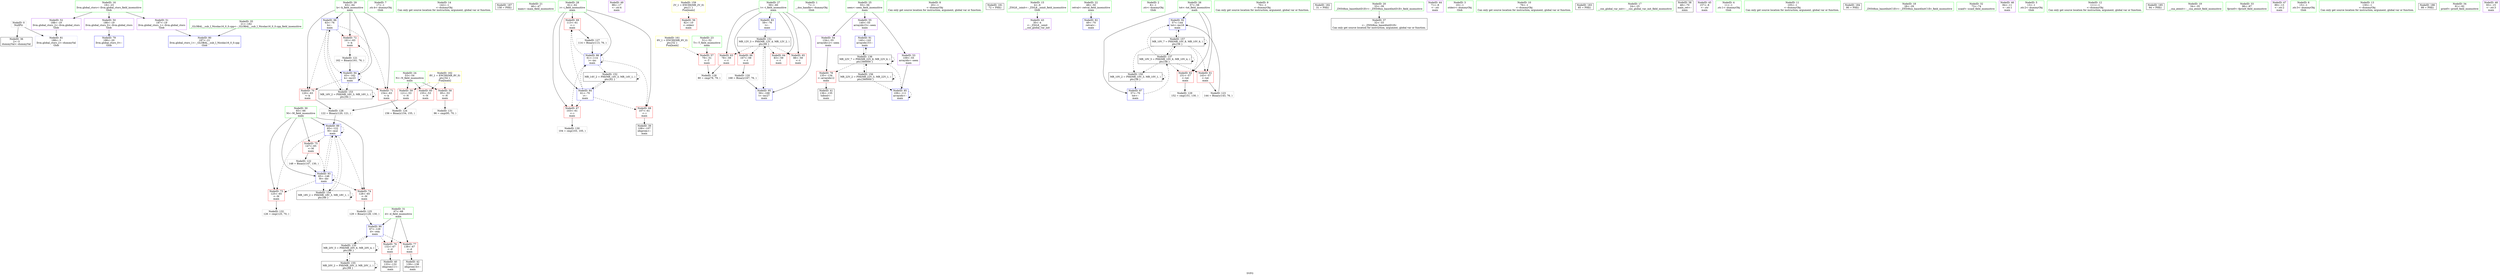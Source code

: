 digraph "SVFG" {
	label="SVFG";

	Node0x557e2f3df930 [shape=record,color=grey,label="{NodeID: 0\nNullPtr}"];
	Node0x557e2f3df930 -> Node0x557e2f3fa1e0[style=solid];
	Node0x557e2f3df930 -> Node0x557e2f3fd780[style=solid];
	Node0x557e2f3fdf00 [shape=record,color=blue,label="{NodeID: 90\n67\<--129\nd\<--rem\nmain\n}"];
	Node0x557e2f3fdf00 -> Node0x557e2f3fd310[style=dashed];
	Node0x557e2f3fdf00 -> Node0x557e2f3fd3e0[style=dashed];
	Node0x557e2f3fdf00 -> Node0x557e2f405e30[style=dashed];
	Node0x557e2f3e0800 [shape=record,color=green,label="{NodeID: 7\n17\<--1\n.str.4\<--dummyObj\nGlob }"];
	Node0x557e2f3dff50 [shape=record,color=green,label="{NodeID: 14\n142\<--1\n\<--dummyObj\nCan only get source location for instruction, argument, global var or function.}"];
	Node0x557e2f4186e0 [shape=record,color=black,label="{NodeID: 187\n158 = PHI()\n}"];
	Node0x557e2f3f95b0 [shape=record,color=green,label="{NodeID: 21\n46\<--47\nmain\<--main_field_insensitive\n}"];
	Node0x557e2f3f9b60 [shape=record,color=green,label="{NodeID: 28\n61\<--62\ni\<--i_field_insensitive\nmain\n}"];
	Node0x557e2f3f9b60 -> Node0x557e2f3fcbc0[style=solid];
	Node0x557e2f3f9b60 -> Node0x557e2f3fcc90[style=solid];
	Node0x557e2f3f9b60 -> Node0x557e2f3fcd60[style=solid];
	Node0x557e2f3f9b60 -> Node0x557e2f3fda20[style=solid];
	Node0x557e2f3f9b60 -> Node0x557e2f3fdbc0[style=solid];
	Node0x557e2f3fa110 [shape=record,color=green,label="{NodeID: 35\n21\<--182\n_GLOBAL__sub_I_Nicolas16_0_0.cpp\<--_GLOBAL__sub_I_Nicolas16_0_0.cpp_field_insensitive\n}"];
	Node0x557e2f3fa110 -> Node0x557e2f3fd680[style=solid];
	Node0x557e2f400540 [shape=record,color=grey,label="{NodeID: 125\n129 = Binary(128, 130, )\n}"];
	Node0x557e2f400540 -> Node0x557e2f3fdf00[style=solid];
	Node0x557e2f3fa6c0 [shape=record,color=black,label="{NodeID: 42\n139\<--138\nidxprom14\<--\nmain\n}"];
	Node0x557e2f3fb6c0 [shape=record,color=grey,label="{NodeID: 132\n126 = cmp(125, 70, )\n}"];
	Node0x557e2f3fbc90 [shape=record,color=purple,label="{NodeID: 49\n98\<--17\n\<--.str.4\nmain\n}"];
	Node0x557e2f3fc2d0 [shape=record,color=red,label="{NodeID: 56\n82\<--10\n\<--stderr\nmain\n}"];
	Node0x557e2f3fc880 [shape=record,color=red,label="{NodeID: 63\n78\<--59\n\<--t\nmain\n}"];
	Node0x557e2f3fc880 -> Node0x557e2f4009c0[style=solid];
	Node0x557e2f40b830 [shape=record,color=black,label="{NodeID: 153\nMR_16V_2 = PHI(MR_16V_3, MR_16V_1, )\npts\{64 \}\n}"];
	Node0x557e2f40b830 -> Node0x557e2f3fdd60[style=dashed];
	Node0x557e2f40b830 -> Node0x557e2f40b830[style=dashed];
	Node0x557e2f3fce30 [shape=record,color=red,label="{NodeID: 70\n120\<--63\n\<--k\nmain\n}"];
	Node0x557e2f3fce30 -> Node0x557e2f4006c0[style=solid];
	Node0x557e2f3fd3e0 [shape=record,color=red,label="{NodeID: 77\n138\<--67\n\<--d\nmain\n}"];
	Node0x557e2f3fd3e0 -> Node0x557e2f3fa6c0[style=solid];
	Node0x557e2f3fda20 [shape=record,color=blue,label="{NodeID: 84\n61\<--70\ni\<--\nmain\n}"];
	Node0x557e2f3fda20 -> Node0x557e2f3fcbc0[style=dashed];
	Node0x557e2f3fda20 -> Node0x557e2f3fcc90[style=dashed];
	Node0x557e2f3fda20 -> Node0x557e2f3fcd60[style=dashed];
	Node0x557e2f3fda20 -> Node0x557e2f3fdbc0[style=dashed];
	Node0x557e2f3fda20 -> Node0x557e2f40b330[style=dashed];
	Node0x557e2f3dea40 [shape=record,color=green,label="{NodeID: 1\n7\<--1\n__dso_handle\<--dummyObj\nGlob }"];
	Node0x557e2f3fdfd0 [shape=record,color=blue,label="{NodeID: 91\n140\<--142\narrayidx15\<--\nmain\n}"];
	Node0x557e2f3fdfd0 -> Node0x557e2f406330[style=dashed];
	Node0x557e2f3e0890 [shape=record,color=green,label="{NodeID: 8\n20\<--1\n\<--dummyObj\nCan only get source location for instruction, argument, global var or function.}"];
	Node0x557e2f24d6c0 [shape=record,color=black,label="{NodeID: 181\n72 = PHI()\n}"];
	Node0x557e2f3f9150 [shape=record,color=green,label="{NodeID: 15\n4\<--6\n_ZStL8__ioinit\<--_ZStL8__ioinit_field_insensitive\nGlob }"];
	Node0x557e2f3f9150 -> Node0x557e2f3fa790[style=solid];
	Node0x557e2f3f9680 [shape=record,color=green,label="{NodeID: 22\n49\<--50\nretval\<--retval_field_insensitive\nmain\n}"];
	Node0x557e2f3f9680 -> Node0x557e2f3fd880[style=solid];
	Node0x557e2f3f9c30 [shape=record,color=green,label="{NodeID: 29\n63\<--64\nk\<--k_field_insensitive\nmain\n}"];
	Node0x557e2f3f9c30 -> Node0x557e2f3fce30[style=solid];
	Node0x557e2f3f9c30 -> Node0x557e2f3fcf00[style=solid];
	Node0x557e2f3f9c30 -> Node0x557e2f3fcfd0[style=solid];
	Node0x557e2f3f9c30 -> Node0x557e2f3fdd60[style=solid];
	Node0x557e2f3f9c30 -> Node0x557e2f3fe240[style=solid];
	Node0x557e2f3fa1e0 [shape=record,color=black,label="{NodeID: 36\n2\<--3\ndummyVal\<--dummyVal\n}"];
	Node0x557e2f4006c0 [shape=record,color=grey,label="{NodeID: 126\n122 = Binary(120, 121, )\n}"];
	Node0x557e2f4006c0 -> Node0x557e2f3fde30[style=solid];
	Node0x557e2f3fa790 [shape=record,color=purple,label="{NodeID: 43\n30\<--4\n\<--_ZStL8__ioinit\n__cxx_global_var_init\n}"];
	Node0x557e2f3fbd60 [shape=record,color=purple,label="{NodeID: 50\n186\<--19\nllvm.global_ctors_0\<--llvm.global_ctors\nGlob }"];
	Node0x557e2f3fbd60 -> Node0x557e2f3fd580[style=solid];
	Node0x557e2f3fc3a0 [shape=record,color=red,label="{NodeID: 57\n79\<--51\n\<--T\nmain\n}"];
	Node0x557e2f3fc3a0 -> Node0x557e2f4009c0[style=solid];
	Node0x557e2f3fc950 [shape=record,color=red,label="{NodeID: 64\n83\<--59\n\<--t\nmain\n}"];
	Node0x557e2f40bd30 [shape=record,color=black,label="{NodeID: 154\nMR_18V_2 = PHI(MR_18V_3, MR_18V_1, )\npts\{66 \}\n}"];
	Node0x557e2f40bd30 -> Node0x557e2f3fde30[style=dashed];
	Node0x557e2f40bd30 -> Node0x557e2f40bd30[style=dashed];
	Node0x557e2f3fcf00 [shape=record,color=red,label="{NodeID: 71\n154\<--63\n\<--k\nmain\n}"];
	Node0x557e2f3fcf00 -> Node0x557e2f4003c0[style=solid];
	Node0x557e2f40e230 [shape=record,color=yellow,style=double,label="{NodeID: 161\n6V_1 = ENCHI(MR_6V_0)\npts\{52 \}\nFun[main]}"];
	Node0x557e2f40e230 -> Node0x557e2f3fc3a0[style=dashed];
	Node0x557e2f3fd4b0 [shape=record,color=red,label="{NodeID: 78\n135\<--134\n\<--arrayidx12\nmain\n}"];
	Node0x557e2f3fd4b0 -> Node0x557e2f3fa5f0[style=solid];
	Node0x557e2f3fdaf0 [shape=record,color=blue,label="{NodeID: 85\n109\<--111\narrayidx\<--\nmain\n}"];
	Node0x557e2f3fdaf0 -> Node0x557e2f3fdaf0[style=dashed];
	Node0x557e2f3fdaf0 -> Node0x557e2f406330[style=dashed];
	Node0x557e2f3e0110 [shape=record,color=green,label="{NodeID: 2\n8\<--1\n.str\<--dummyObj\nGlob }"];
	Node0x557e2f3fe0a0 [shape=record,color=blue,label="{NodeID: 92\n57\<--144\ntot\<--inc16\nmain\n}"];
	Node0x557e2f3fe0a0 -> Node0x557e2f40cc30[style=dashed];
	Node0x557e2f3e1090 [shape=record,color=green,label="{NodeID: 9\n70\<--1\n\<--dummyObj\nCan only get source location for instruction, argument, global var or function.}"];
	Node0x557e2f417b80 [shape=record,color=black,label="{NodeID: 182\n31 = PHI()\n}"];
	Node0x557e2f3f91e0 [shape=record,color=green,label="{NodeID: 16\n19\<--23\nllvm.global_ctors\<--llvm.global_ctors_field_insensitive\nGlob }"];
	Node0x557e2f3f91e0 -> Node0x557e2f3fbd60[style=solid];
	Node0x557e2f3f91e0 -> Node0x557e2f3fbe60[style=solid];
	Node0x557e2f3f91e0 -> Node0x557e2f3fbf60[style=solid];
	Node0x557e2f3f9750 [shape=record,color=green,label="{NodeID: 23\n51\<--52\nT\<--T_field_insensitive\nmain\n}"];
	Node0x557e2f3f9750 -> Node0x557e2f3fc3a0[style=solid];
	Node0x557e2f3f9d00 [shape=record,color=green,label="{NodeID: 30\n65\<--66\nM\<--M_field_insensitive\nmain\n}"];
	Node0x557e2f3f9d00 -> Node0x557e2f3fd0a0[style=solid];
	Node0x557e2f3f9d00 -> Node0x557e2f3fd170[style=solid];
	Node0x557e2f3f9d00 -> Node0x557e2f3fd240[style=solid];
	Node0x557e2f3f9d00 -> Node0x557e2f3fde30[style=solid];
	Node0x557e2f3f9d00 -> Node0x557e2f3fe170[style=solid];
	Node0x557e2f3ffdc0 [shape=record,color=grey,label="{NodeID: 120\n168 = Binary(167, 76, )\n}"];
	Node0x557e2f3ffdc0 -> Node0x557e2f3fe310[style=solid];
	Node0x557e2f3fa2b0 [shape=record,color=black,label="{NodeID: 37\n32\<--33\n\<--_ZNSt8ios_base4InitD1Ev\nCan only get source location for instruction, argument, global var or function.}"];
	Node0x557e2f400840 [shape=record,color=grey,label="{NodeID: 127\n114 = Binary(113, 76, )\n}"];
	Node0x557e2f400840 -> Node0x557e2f3fdbc0[style=solid];
	Node0x557e2f3fa860 [shape=record,color=purple,label="{NodeID: 44\n71\<--8\n\<--.str\nmain\n}"];
	Node0x557e2f3fbe60 [shape=record,color=purple,label="{NodeID: 51\n187\<--19\nllvm.global_ctors_1\<--llvm.global_ctors\nGlob }"];
	Node0x557e2f3fbe60 -> Node0x557e2f3fd680[style=solid];
	Node0x557e2f3fc470 [shape=record,color=red,label="{NodeID: 58\n95\<--53\n\<--N\nmain\n}"];
	Node0x557e2f3fc470 -> Node0x557e2f3fb540[style=solid];
	Node0x557e2f3fca20 [shape=record,color=red,label="{NodeID: 65\n88\<--59\n\<--t\nmain\n}"];
	Node0x557e2f40c230 [shape=record,color=black,label="{NodeID: 155\nMR_20V_2 = PHI(MR_20V_3, MR_20V_1, )\npts\{68 \}\n}"];
	Node0x557e2f40c230 -> Node0x557e2f405e30[style=dashed];
	Node0x557e2f40c230 -> Node0x557e2f40c230[style=dashed];
	Node0x557e2f3fcfd0 [shape=record,color=red,label="{NodeID: 72\n161\<--63\n\<--k\nmain\n}"];
	Node0x557e2f3fcfd0 -> Node0x557e2f3fff40[style=solid];
	Node0x557e2f40e310 [shape=record,color=yellow,style=double,label="{NodeID: 162\n8V_1 = ENCHI(MR_8V_0)\npts\{54 \}\nFun[main]}"];
	Node0x557e2f40e310 -> Node0x557e2f3fc470[style=dashed];
	Node0x557e2f40e310 -> Node0x557e2f3fc540[style=dashed];
	Node0x557e2f40e310 -> Node0x557e2f3fc610[style=dashed];
	Node0x557e2f3fd580 [shape=record,color=blue,label="{NodeID: 79\n186\<--20\nllvm.global_ctors_0\<--\nGlob }"];
	Node0x557e2f3fdbc0 [shape=record,color=blue,label="{NodeID: 86\n61\<--114\ni\<--inc\nmain\n}"];
	Node0x557e2f3fdbc0 -> Node0x557e2f3fcbc0[style=dashed];
	Node0x557e2f3fdbc0 -> Node0x557e2f3fcc90[style=dashed];
	Node0x557e2f3fdbc0 -> Node0x557e2f3fcd60[style=dashed];
	Node0x557e2f3fdbc0 -> Node0x557e2f3fdbc0[style=dashed];
	Node0x557e2f3fdbc0 -> Node0x557e2f40b330[style=dashed];
	Node0x557e2f3dfc50 [shape=record,color=green,label="{NodeID: 3\n10\<--1\nstderr\<--dummyObj\nGlob }"];
	Node0x557e2f3fe170 [shape=record,color=blue,label="{NodeID: 93\n65\<--148\nM\<--div\nmain\n}"];
	Node0x557e2f3fe170 -> Node0x557e2f3fd0a0[style=dashed];
	Node0x557e2f3fe170 -> Node0x557e2f3fd170[style=dashed];
	Node0x557e2f3fe170 -> Node0x557e2f3fd240[style=dashed];
	Node0x557e2f3fe170 -> Node0x557e2f3fde30[style=dashed];
	Node0x557e2f3fe170 -> Node0x557e2f3fe170[style=dashed];
	Node0x557e2f3fe170 -> Node0x557e2f40bd30[style=dashed];
	Node0x557e2f3e1160 [shape=record,color=green,label="{NodeID: 10\n76\<--1\n\<--dummyObj\nCan only get source location for instruction, argument, global var or function.}"];
	Node0x557e2f417c80 [shape=record,color=black,label="{NodeID: 183\n85 = PHI()\n}"];
	Node0x557e2f3f9270 [shape=record,color=green,label="{NodeID: 17\n24\<--25\n__cxx_global_var_init\<--__cxx_global_var_init_field_insensitive\n}"];
	Node0x557e2f3f9820 [shape=record,color=green,label="{NodeID: 24\n53\<--54\nN\<--N_field_insensitive\nmain\n}"];
	Node0x557e2f3f9820 -> Node0x557e2f3fc470[style=solid];
	Node0x557e2f3f9820 -> Node0x557e2f3fc540[style=solid];
	Node0x557e2f3f9820 -> Node0x557e2f3fc610[style=solid];
	Node0x557e2f3f9dd0 [shape=record,color=green,label="{NodeID: 31\n67\<--68\nd\<--d_field_insensitive\nmain\n}"];
	Node0x557e2f3f9dd0 -> Node0x557e2f3fd310[style=solid];
	Node0x557e2f3f9dd0 -> Node0x557e2f3fd3e0[style=solid];
	Node0x557e2f3f9dd0 -> Node0x557e2f3fdf00[style=solid];
	Node0x557e2f3fff40 [shape=record,color=grey,label="{NodeID: 121\n162 = Binary(161, 76, )\n}"];
	Node0x557e2f3fff40 -> Node0x557e2f3fe240[style=solid];
	Node0x557e2f3fa380 [shape=record,color=black,label="{NodeID: 38\n48\<--70\nmain_ret\<--\nmain\n}"];
	Node0x557e2f4009c0 [shape=record,color=grey,label="{NodeID: 128\n80 = cmp(78, 79, )\n}"];
	Node0x557e2f3fa930 [shape=record,color=purple,label="{NodeID: 45\n157\<--8\n\<--.str\nmain\n}"];
	Node0x557e2f405e30 [shape=record,color=black,label="{NodeID: 135\nMR_20V_5 = PHI(MR_20V_6, MR_20V_4, )\npts\{68 \}\n}"];
	Node0x557e2f405e30 -> Node0x557e2f3fdf00[style=dashed];
	Node0x557e2f405e30 -> Node0x557e2f405e30[style=dashed];
	Node0x557e2f405e30 -> Node0x557e2f40c230[style=dashed];
	Node0x557e2f3fbf60 [shape=record,color=purple,label="{NodeID: 52\n188\<--19\nllvm.global_ctors_2\<--llvm.global_ctors\nGlob }"];
	Node0x557e2f3fbf60 -> Node0x557e2f3fd780[style=solid];
	Node0x557e2f3fc540 [shape=record,color=red,label="{NodeID: 59\n121\<--53\n\<--N\nmain\n}"];
	Node0x557e2f3fc540 -> Node0x557e2f4006c0[style=solid];
	Node0x557e2f3fcaf0 [shape=record,color=red,label="{NodeID: 66\n167\<--59\n\<--t\nmain\n}"];
	Node0x557e2f3fcaf0 -> Node0x557e2f3ffdc0[style=solid];
	Node0x557e2f40c730 [shape=record,color=black,label="{NodeID: 156\nMR_22V_2 = PHI(MR_22V_3, MR_22V_1, )\npts\{560000 \}\n}"];
	Node0x557e2f40c730 -> Node0x557e2f3fdaf0[style=dashed];
	Node0x557e2f40c730 -> Node0x557e2f406330[style=dashed];
	Node0x557e2f40c730 -> Node0x557e2f40c730[style=dashed];
	Node0x557e2f3fd0a0 [shape=record,color=red,label="{NodeID: 73\n125\<--65\n\<--M\nmain\n}"];
	Node0x557e2f3fd0a0 -> Node0x557e2f3fb6c0[style=solid];
	Node0x557e2f3fd680 [shape=record,color=blue,label="{NodeID: 80\n187\<--21\nllvm.global_ctors_1\<--_GLOBAL__sub_I_Nicolas16_0_0.cpp\nGlob }"];
	Node0x557e2f3fdc90 [shape=record,color=blue,label="{NodeID: 87\n57\<--70\ntot\<--\nmain\n}"];
	Node0x557e2f3fdc90 -> Node0x557e2f406830[style=dashed];
	Node0x557e2f3e0640 [shape=record,color=green,label="{NodeID: 4\n11\<--1\n.str.1\<--dummyObj\nGlob }"];
	Node0x557e2f3fe240 [shape=record,color=blue,label="{NodeID: 94\n63\<--162\nk\<--inc23\nmain\n}"];
	Node0x557e2f3fe240 -> Node0x557e2f3fce30[style=dashed];
	Node0x557e2f3fe240 -> Node0x557e2f3fcf00[style=dashed];
	Node0x557e2f3fe240 -> Node0x557e2f3fcfd0[style=dashed];
	Node0x557e2f3fe240 -> Node0x557e2f3fe240[style=dashed];
	Node0x557e2f3fe240 -> Node0x557e2f40b830[style=dashed];
	Node0x557e2f3e1230 [shape=record,color=green,label="{NodeID: 11\n105\<--1\n\<--dummyObj\nCan only get source location for instruction, argument, global var or function.}"];
	Node0x557e2f417d80 [shape=record,color=black,label="{NodeID: 184\n90 = PHI()\n}"];
	Node0x557e2f3f9340 [shape=record,color=green,label="{NodeID: 18\n28\<--29\n_ZNSt8ios_base4InitC1Ev\<--_ZNSt8ios_base4InitC1Ev_field_insensitive\n}"];
	Node0x557e2f3f98f0 [shape=record,color=green,label="{NodeID: 25\n55\<--56\nseen\<--seen_field_insensitive\nmain\n}"];
	Node0x557e2f3f98f0 -> Node0x557e2f3fc060[style=solid];
	Node0x557e2f3f98f0 -> Node0x557e2f3fc130[style=solid];
	Node0x557e2f3f98f0 -> Node0x557e2f3fc200[style=solid];
	Node0x557e2f3f9ea0 [shape=record,color=green,label="{NodeID: 32\n73\<--74\nscanf\<--scanf_field_insensitive\n}"];
	Node0x557e2f4000c0 [shape=record,color=grey,label="{NodeID: 122\n148 = Binary(147, 130, )\n}"];
	Node0x557e2f4000c0 -> Node0x557e2f3fe170[style=solid];
	Node0x557e2f3fa450 [shape=record,color=black,label="{NodeID: 39\n108\<--107\nidxprom\<--\nmain\n}"];
	Node0x557e2f400b40 [shape=record,color=grey,label="{NodeID: 129\n152 = cmp(151, 130, )\n}"];
	Node0x557e2f3faa00 [shape=record,color=purple,label="{NodeID: 46\n84\<--11\n\<--.str.1\nmain\n}"];
	Node0x557e2f406330 [shape=record,color=black,label="{NodeID: 136\nMR_22V_7 = PHI(MR_22V_8, MR_22V_6, )\npts\{560000 \}\n}"];
	Node0x557e2f406330 -> Node0x557e2f3fd4b0[style=dashed];
	Node0x557e2f406330 -> Node0x557e2f3fdfd0[style=dashed];
	Node0x557e2f406330 -> Node0x557e2f406330[style=dashed];
	Node0x557e2f406330 -> Node0x557e2f40c730[style=dashed];
	Node0x557e2f3fc060 [shape=record,color=purple,label="{NodeID: 53\n109\<--55\narrayidx\<--seen\nmain\n}"];
	Node0x557e2f3fc060 -> Node0x557e2f3fdaf0[style=solid];
	Node0x557e2f3fc610 [shape=record,color=red,label="{NodeID: 60\n155\<--53\n\<--N\nmain\n}"];
	Node0x557e2f3fc610 -> Node0x557e2f4003c0[style=solid];
	Node0x557e2f40a930 [shape=record,color=black,label="{NodeID: 150\nMR_10V_2 = PHI(MR_10V_3, MR_10V_1, )\npts\{58 \}\n}"];
	Node0x557e2f40a930 -> Node0x557e2f3fdc90[style=dashed];
	Node0x557e2f40a930 -> Node0x557e2f40a930[style=dashed];
	Node0x557e2f3fcbc0 [shape=record,color=red,label="{NodeID: 67\n103\<--61\n\<--i\nmain\n}"];
	Node0x557e2f3fcbc0 -> Node0x557e2f3fb3c0[style=solid];
	Node0x557e2f40cc30 [shape=record,color=black,label="{NodeID: 157\nMR_10V_7 = PHI(MR_10V_8, MR_10V_6, )\npts\{58 \}\n}"];
	Node0x557e2f40cc30 -> Node0x557e2f3fc6e0[style=dashed];
	Node0x557e2f40cc30 -> Node0x557e2f3fc7b0[style=dashed];
	Node0x557e2f40cc30 -> Node0x557e2f3fe0a0[style=dashed];
	Node0x557e2f40cc30 -> Node0x557e2f406830[style=dashed];
	Node0x557e2f40cc30 -> Node0x557e2f40a930[style=dashed];
	Node0x557e2f40cc30 -> Node0x557e2f40cc30[style=dashed];
	Node0x557e2f3fd170 [shape=record,color=red,label="{NodeID: 74\n128\<--65\n\<--M\nmain\n}"];
	Node0x557e2f3fd170 -> Node0x557e2f400540[style=solid];
	Node0x557e2f3fd780 [shape=record,color=blue, style = dotted,label="{NodeID: 81\n188\<--3\nllvm.global_ctors_2\<--dummyVal\nGlob }"];
	Node0x557e2f3fdd60 [shape=record,color=blue,label="{NodeID: 88\n63\<--76\nk\<--\nmain\n}"];
	Node0x557e2f3fdd60 -> Node0x557e2f3fce30[style=dashed];
	Node0x557e2f3fdd60 -> Node0x557e2f3fcf00[style=dashed];
	Node0x557e2f3fdd60 -> Node0x557e2f3fcfd0[style=dashed];
	Node0x557e2f3fdd60 -> Node0x557e2f3fe240[style=dashed];
	Node0x557e2f3fdd60 -> Node0x557e2f40b830[style=dashed];
	Node0x557e2f3e0ed0 [shape=record,color=green,label="{NodeID: 5\n13\<--1\n.str.2\<--dummyObj\nGlob }"];
	Node0x557e2f3fe310 [shape=record,color=blue,label="{NodeID: 95\n59\<--168\nt\<--inc27\nmain\n}"];
	Node0x557e2f3fe310 -> Node0x557e2f40ae30[style=dashed];
	Node0x557e2f3dfdb0 [shape=record,color=green,label="{NodeID: 12\n111\<--1\n\<--dummyObj\nCan only get source location for instruction, argument, global var or function.}"];
	Node0x557e2f417e80 [shape=record,color=black,label="{NodeID: 185\n94 = PHI()\n}"];
	Node0x557e2f3f9410 [shape=record,color=green,label="{NodeID: 19\n34\<--35\n__cxa_atexit\<--__cxa_atexit_field_insensitive\n}"];
	Node0x557e2f3f99c0 [shape=record,color=green,label="{NodeID: 26\n57\<--58\ntot\<--tot_field_insensitive\nmain\n}"];
	Node0x557e2f3f99c0 -> Node0x557e2f3fc6e0[style=solid];
	Node0x557e2f3f99c0 -> Node0x557e2f3fc7b0[style=solid];
	Node0x557e2f3f99c0 -> Node0x557e2f3fdc90[style=solid];
	Node0x557e2f3f99c0 -> Node0x557e2f3fe0a0[style=solid];
	Node0x557e2f3f9f70 [shape=record,color=green,label="{NodeID: 33\n86\<--87\nfprintf\<--fprintf_field_insensitive\n}"];
	Node0x557e2f400240 [shape=record,color=grey,label="{NodeID: 123\n144 = Binary(143, 76, )\n}"];
	Node0x557e2f400240 -> Node0x557e2f3fe0a0[style=solid];
	Node0x557e2f3fa520 [shape=record,color=black,label="{NodeID: 40\n133\<--132\nidxprom11\<--\nmain\n}"];
	Node0x557e2f3fb3c0 [shape=record,color=grey,label="{NodeID: 130\n104 = cmp(103, 105, )\n}"];
	Node0x557e2f3faad0 [shape=record,color=purple,label="{NodeID: 47\n89\<--13\n\<--.str.2\nmain\n}"];
	Node0x557e2f406830 [shape=record,color=black,label="{NodeID: 137\nMR_10V_5 = PHI(MR_10V_6, MR_10V_4, )\npts\{58 \}\n}"];
	Node0x557e2f406830 -> Node0x557e2f3fc6e0[style=dashed];
	Node0x557e2f406830 -> Node0x557e2f3fc7b0[style=dashed];
	Node0x557e2f406830 -> Node0x557e2f3fe0a0[style=dashed];
	Node0x557e2f406830 -> Node0x557e2f406830[style=dashed];
	Node0x557e2f406830 -> Node0x557e2f40a930[style=dashed];
	Node0x557e2f406830 -> Node0x557e2f40cc30[style=dashed];
	Node0x557e2f3fc130 [shape=record,color=purple,label="{NodeID: 54\n134\<--55\narrayidx12\<--seen\nmain\n}"];
	Node0x557e2f3fc130 -> Node0x557e2f3fd4b0[style=solid];
	Node0x557e2f3fc6e0 [shape=record,color=red,label="{NodeID: 61\n143\<--57\n\<--tot\nmain\n}"];
	Node0x557e2f3fc6e0 -> Node0x557e2f400240[style=solid];
	Node0x557e2f40ae30 [shape=record,color=black,label="{NodeID: 151\nMR_12V_3 = PHI(MR_12V_4, MR_12V_2, )\npts\{60 \}\n}"];
	Node0x557e2f40ae30 -> Node0x557e2f3fc880[style=dashed];
	Node0x557e2f40ae30 -> Node0x557e2f3fc950[style=dashed];
	Node0x557e2f40ae30 -> Node0x557e2f3fca20[style=dashed];
	Node0x557e2f40ae30 -> Node0x557e2f3fcaf0[style=dashed];
	Node0x557e2f40ae30 -> Node0x557e2f3fe310[style=dashed];
	Node0x557e2f3fcc90 [shape=record,color=red,label="{NodeID: 68\n107\<--61\n\<--i\nmain\n}"];
	Node0x557e2f3fcc90 -> Node0x557e2f3fa450[style=solid];
	Node0x557e2f3fd240 [shape=record,color=red,label="{NodeID: 75\n147\<--65\n\<--M\nmain\n}"];
	Node0x557e2f3fd240 -> Node0x557e2f4000c0[style=solid];
	Node0x557e2f3fd880 [shape=record,color=blue,label="{NodeID: 82\n49\<--70\nretval\<--\nmain\n}"];
	Node0x557e2f3fde30 [shape=record,color=blue,label="{NodeID: 89\n65\<--122\nM\<--mul\nmain\n}"];
	Node0x557e2f3fde30 -> Node0x557e2f3fd0a0[style=dashed];
	Node0x557e2f3fde30 -> Node0x557e2f3fd170[style=dashed];
	Node0x557e2f3fde30 -> Node0x557e2f3fd240[style=dashed];
	Node0x557e2f3fde30 -> Node0x557e2f3fde30[style=dashed];
	Node0x557e2f3fde30 -> Node0x557e2f3fe170[style=dashed];
	Node0x557e2f3fde30 -> Node0x557e2f40bd30[style=dashed];
	Node0x557e2f3e0f60 [shape=record,color=green,label="{NodeID: 6\n15\<--1\n.str.3\<--dummyObj\nGlob }"];
	Node0x557e2f3dfe80 [shape=record,color=green,label="{NodeID: 13\n130\<--1\n\<--dummyObj\nCan only get source location for instruction, argument, global var or function.}"];
	Node0x557e2f417f80 [shape=record,color=black,label="{NodeID: 186\n99 = PHI()\n}"];
	Node0x557e2f3f94e0 [shape=record,color=green,label="{NodeID: 20\n33\<--39\n_ZNSt8ios_base4InitD1Ev\<--_ZNSt8ios_base4InitD1Ev_field_insensitive\n}"];
	Node0x557e2f3f94e0 -> Node0x557e2f3fa2b0[style=solid];
	Node0x557e2f3f9a90 [shape=record,color=green,label="{NodeID: 27\n59\<--60\nt\<--t_field_insensitive\nmain\n}"];
	Node0x557e2f3f9a90 -> Node0x557e2f3fc880[style=solid];
	Node0x557e2f3f9a90 -> Node0x557e2f3fc950[style=solid];
	Node0x557e2f3f9a90 -> Node0x557e2f3fca20[style=solid];
	Node0x557e2f3f9a90 -> Node0x557e2f3fcaf0[style=solid];
	Node0x557e2f3f9a90 -> Node0x557e2f3fd950[style=solid];
	Node0x557e2f3f9a90 -> Node0x557e2f3fe310[style=solid];
	Node0x557e2f3fa040 [shape=record,color=green,label="{NodeID: 34\n91\<--92\nprintf\<--printf_field_insensitive\n}"];
	Node0x557e2f4003c0 [shape=record,color=grey,label="{NodeID: 124\n156 = Binary(154, 155, )\n}"];
	Node0x557e2f3fa5f0 [shape=record,color=black,label="{NodeID: 41\n136\<--135\ntobool\<--\nmain\n}"];
	Node0x557e2f3fb540 [shape=record,color=grey,label="{NodeID: 131\n96 = cmp(95, 70, )\n}"];
	Node0x557e2f3fbbc0 [shape=record,color=purple,label="{NodeID: 48\n93\<--15\n\<--.str.3\nmain\n}"];
	Node0x557e2f3fc200 [shape=record,color=purple,label="{NodeID: 55\n140\<--55\narrayidx15\<--seen\nmain\n}"];
	Node0x557e2f3fc200 -> Node0x557e2f3fdfd0[style=solid];
	Node0x557e2f3fc7b0 [shape=record,color=red,label="{NodeID: 62\n151\<--57\n\<--tot\nmain\n}"];
	Node0x557e2f3fc7b0 -> Node0x557e2f400b40[style=solid];
	Node0x557e2f40b330 [shape=record,color=black,label="{NodeID: 152\nMR_14V_2 = PHI(MR_14V_3, MR_14V_1, )\npts\{62 \}\n}"];
	Node0x557e2f40b330 -> Node0x557e2f3fda20[style=dashed];
	Node0x557e2f40b330 -> Node0x557e2f40b330[style=dashed];
	Node0x557e2f3fcd60 [shape=record,color=red,label="{NodeID: 69\n113\<--61\n\<--i\nmain\n}"];
	Node0x557e2f3fcd60 -> Node0x557e2f400840[style=solid];
	Node0x557e2f40d630 [shape=record,color=yellow,style=double,label="{NodeID: 159\n2V_1 = ENCHI(MR_2V_0)\npts\{1 \}\nFun[main]}"];
	Node0x557e2f40d630 -> Node0x557e2f3fc2d0[style=dashed];
	Node0x557e2f3fd310 [shape=record,color=red,label="{NodeID: 76\n132\<--67\n\<--d\nmain\n}"];
	Node0x557e2f3fd310 -> Node0x557e2f3fa520[style=solid];
	Node0x557e2f3fd950 [shape=record,color=blue,label="{NodeID: 83\n59\<--76\nt\<--\nmain\n}"];
	Node0x557e2f3fd950 -> Node0x557e2f40ae30[style=dashed];
}
